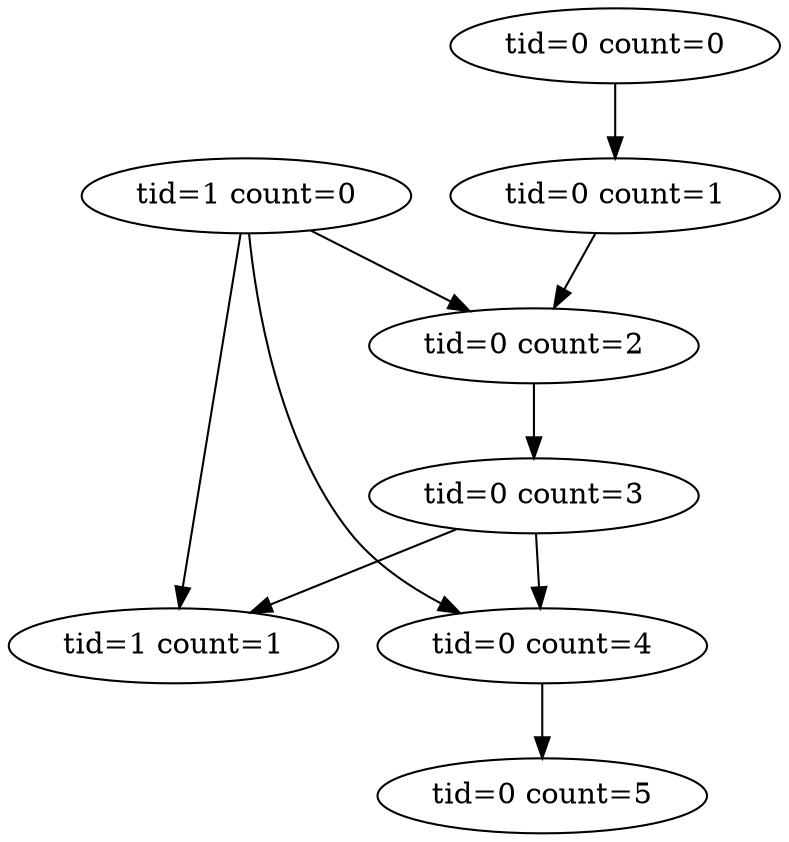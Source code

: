 digraph G {
0 [count=0, is_write=0, label="tid=0 count=0", start_addr=0, tid=0];
1 [count=1, is_write=0, label="tid=0 count=1", start_addr=0, tid=0];
2 [count=2, is_write=0, label="tid=0 count=2", start_addr=0, tid=0];
3 [count=3, is_write=0, label="tid=0 count=3", start_addr=0, tid=0];
4 [count=4, is_write=0, label="tid=0 count=4", start_addr=0, tid=0];
5 [count=5, is_write=0, label="tid=0 count=5", start_addr=0, tid=0];
10 [count=0, is_write=0, label="tid=1 count=0", start_addr=0, tid=1];
11 [count=1, is_write=0, label="tid=1 count=1", start_addr=0, tid=1];
0->1 ;
1->2 ;
2->3 ;
3->4 ;
4->5 ;
10->11 ;
3->11 ;
10->4 ;
10->2 ;
}
